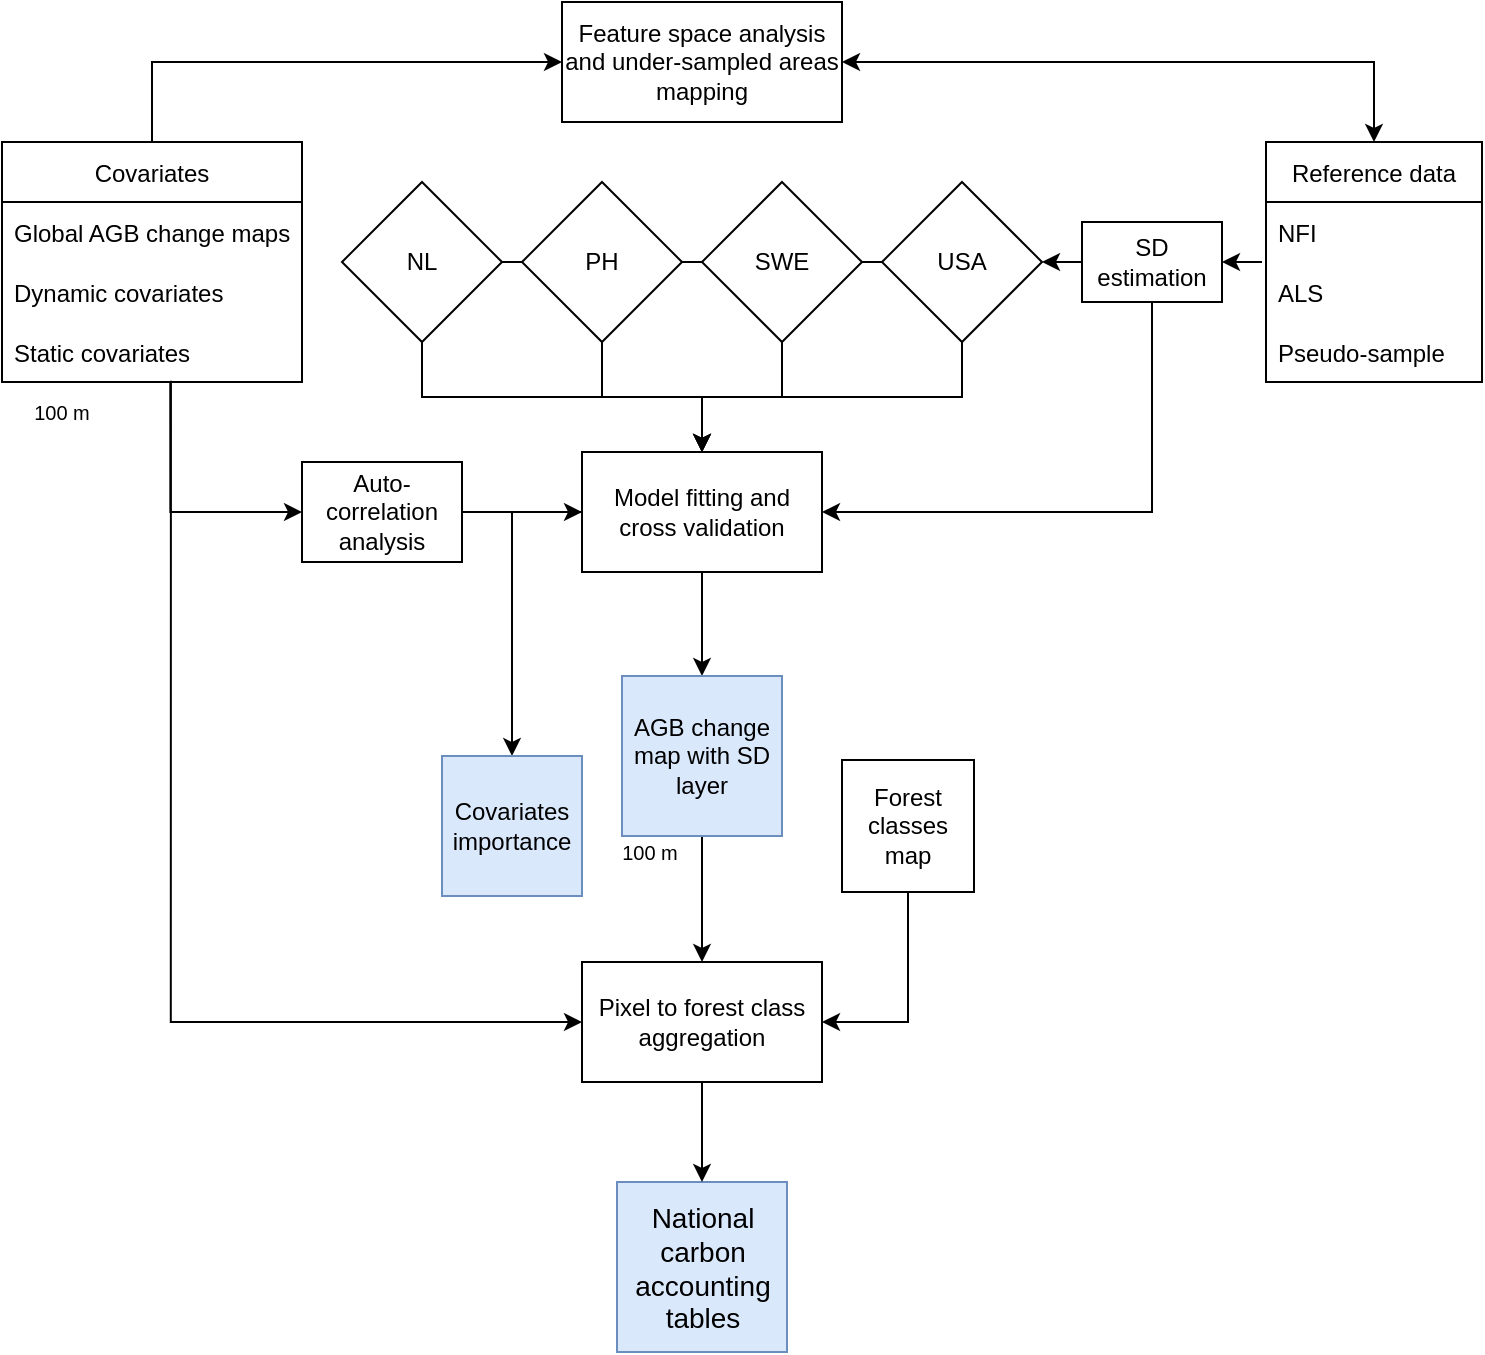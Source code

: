 <mxfile version="20.5.1" type="github">
  <diagram id="7FCCXjIass0c8LGfuhQM" name="Page-1">
    <mxGraphModel dx="1483" dy="840" grid="1" gridSize="10" guides="1" tooltips="1" connect="1" arrows="1" fold="1" page="1" pageScale="1" pageWidth="850" pageHeight="1100" math="0" shadow="0">
      <root>
        <mxCell id="0" />
        <mxCell id="1" parent="0" />
        <mxCell id="SapkT-yCN-9leXiu0YD5-1" style="edgeStyle=orthogonalEdgeStyle;rounded=0;orthogonalLoop=1;jettySize=auto;html=1;exitX=0.5;exitY=1;exitDx=0;exitDy=0;entryX=0.5;entryY=0;entryDx=0;entryDy=0;" parent="1" source="teEx1f5QK_VXIkJfzbQ1-2" target="teEx1f5QK_VXIkJfzbQ1-53" edge="1">
          <mxGeometry relative="1" as="geometry" />
        </mxCell>
        <mxCell id="SapkT-yCN-9leXiu0YD5-19" style="edgeStyle=orthogonalEdgeStyle;rounded=0;orthogonalLoop=1;jettySize=auto;html=1;exitX=0;exitY=0.5;exitDx=0;exitDy=0;entryX=0.5;entryY=0;entryDx=0;entryDy=0;fontColor=default;" parent="1" source="teEx1f5QK_VXIkJfzbQ1-2" target="SapkT-yCN-9leXiu0YD5-23" edge="1">
          <mxGeometry relative="1" as="geometry">
            <mxPoint x="305" y="607" as="targetPoint" />
          </mxGeometry>
        </mxCell>
        <mxCell id="teEx1f5QK_VXIkJfzbQ1-2" value="Model fitting and cross validation" style="rounded=0;whiteSpace=wrap;html=1;" parent="1" vertex="1">
          <mxGeometry x="340" y="455" width="120" height="60" as="geometry" />
        </mxCell>
        <mxCell id="teEx1f5QK_VXIkJfzbQ1-40" style="edgeStyle=orthogonalEdgeStyle;rounded=0;orthogonalLoop=1;jettySize=auto;html=1;exitX=0;exitY=0.5;exitDx=0;exitDy=0;entryX=1;entryY=0.5;entryDx=0;entryDy=0;fontSize=10;" parent="1" source="teEx1f5QK_VXIkJfzbQ1-4" target="teEx1f5QK_VXIkJfzbQ1-26" edge="1">
          <mxGeometry relative="1" as="geometry" />
        </mxCell>
        <mxCell id="SapkT-yCN-9leXiu0YD5-3" style="edgeStyle=orthogonalEdgeStyle;rounded=0;orthogonalLoop=1;jettySize=auto;html=1;exitX=0.5;exitY=1;exitDx=0;exitDy=0;entryX=1;entryY=0.5;entryDx=0;entryDy=0;" parent="1" source="teEx1f5QK_VXIkJfzbQ1-4" target="teEx1f5QK_VXIkJfzbQ1-2" edge="1">
          <mxGeometry relative="1" as="geometry" />
        </mxCell>
        <mxCell id="teEx1f5QK_VXIkJfzbQ1-4" value="SD estimation" style="rounded=0;whiteSpace=wrap;html=1;" parent="1" vertex="1">
          <mxGeometry x="590" y="340" width="70" height="40" as="geometry" />
        </mxCell>
        <mxCell id="SapkT-yCN-9leXiu0YD5-10" style="edgeStyle=orthogonalEdgeStyle;rounded=0;orthogonalLoop=1;jettySize=auto;html=1;exitX=0.531;exitY=0.993;exitDx=0;exitDy=0;exitPerimeter=0;startArrow=none;" parent="1" source="SapkT-yCN-9leXiu0YD5-11" edge="1">
          <mxGeometry relative="1" as="geometry">
            <mxPoint x="230" y="485" as="targetPoint" />
          </mxGeometry>
        </mxCell>
        <mxCell id="udOXeqOPOwT8TV3Jfvcm-2" style="edgeStyle=orthogonalEdgeStyle;rounded=0;orthogonalLoop=1;jettySize=auto;html=1;exitX=0.5;exitY=0;exitDx=0;exitDy=0;entryX=0;entryY=0.5;entryDx=0;entryDy=0;" edge="1" parent="1" source="teEx1f5QK_VXIkJfzbQ1-7" target="udOXeqOPOwT8TV3Jfvcm-1">
          <mxGeometry relative="1" as="geometry" />
        </mxCell>
        <mxCell id="teEx1f5QK_VXIkJfzbQ1-7" value="Covariates" style="swimlane;fontStyle=0;childLayout=stackLayout;horizontal=1;startSize=30;horizontalStack=0;resizeParent=1;resizeParentMax=0;resizeLast=0;collapsible=1;marginBottom=0;" parent="1" vertex="1">
          <mxGeometry x="50" y="300" width="150" height="120" as="geometry">
            <mxRectangle x="350" y="250" width="100" height="30" as="alternateBounds" />
          </mxGeometry>
        </mxCell>
        <mxCell id="teEx1f5QK_VXIkJfzbQ1-8" value="Global AGB change maps" style="text;strokeColor=none;fillColor=none;align=left;verticalAlign=middle;spacingLeft=4;spacingRight=4;overflow=hidden;points=[[0,0.5],[1,0.5]];portConstraint=eastwest;rotatable=0;" parent="teEx1f5QK_VXIkJfzbQ1-7" vertex="1">
          <mxGeometry y="30" width="150" height="30" as="geometry" />
        </mxCell>
        <mxCell id="teEx1f5QK_VXIkJfzbQ1-9" value="Dynamic covariates" style="text;strokeColor=none;fillColor=none;align=left;verticalAlign=middle;spacingLeft=4;spacingRight=4;overflow=hidden;points=[[0,0.5],[1,0.5]];portConstraint=eastwest;rotatable=0;" parent="teEx1f5QK_VXIkJfzbQ1-7" vertex="1">
          <mxGeometry y="60" width="150" height="30" as="geometry" />
        </mxCell>
        <mxCell id="teEx1f5QK_VXIkJfzbQ1-10" value="Static covariates" style="text;strokeColor=none;fillColor=none;align=left;verticalAlign=middle;spacingLeft=4;spacingRight=4;overflow=hidden;points=[[0,0.5],[1,0.5]];portConstraint=eastwest;rotatable=0;" parent="teEx1f5QK_VXIkJfzbQ1-7" vertex="1">
          <mxGeometry y="90" width="150" height="30" as="geometry" />
        </mxCell>
        <mxCell id="teEx1f5QK_VXIkJfzbQ1-49" style="edgeStyle=orthogonalEdgeStyle;rounded=0;orthogonalLoop=1;jettySize=auto;html=1;entryX=1;entryY=0.5;entryDx=0;entryDy=0;fontSize=10;" parent="1" target="teEx1f5QK_VXIkJfzbQ1-4" edge="1">
          <mxGeometry relative="1" as="geometry">
            <mxPoint x="680" y="360" as="sourcePoint" />
          </mxGeometry>
        </mxCell>
        <mxCell id="udOXeqOPOwT8TV3Jfvcm-3" style="edgeStyle=orthogonalEdgeStyle;rounded=0;orthogonalLoop=1;jettySize=auto;html=1;exitX=0.5;exitY=0;exitDx=0;exitDy=0;entryX=1;entryY=0.5;entryDx=0;entryDy=0;startArrow=classic;startFill=1;" edge="1" parent="1" source="teEx1f5QK_VXIkJfzbQ1-11" target="udOXeqOPOwT8TV3Jfvcm-1">
          <mxGeometry relative="1" as="geometry" />
        </mxCell>
        <mxCell id="teEx1f5QK_VXIkJfzbQ1-11" value="Reference data" style="swimlane;fontStyle=0;childLayout=stackLayout;horizontal=1;startSize=30;horizontalStack=0;resizeParent=1;resizeParentMax=0;resizeLast=0;collapsible=1;marginBottom=0;" parent="1" vertex="1">
          <mxGeometry x="682" y="300" width="108" height="120" as="geometry">
            <mxRectangle x="350" y="250" width="100" height="30" as="alternateBounds" />
          </mxGeometry>
        </mxCell>
        <mxCell id="teEx1f5QK_VXIkJfzbQ1-12" value="NFI" style="text;strokeColor=none;fillColor=none;align=left;verticalAlign=middle;spacingLeft=4;spacingRight=4;overflow=hidden;points=[[0,0.5],[1,0.5]];portConstraint=eastwest;rotatable=0;" parent="teEx1f5QK_VXIkJfzbQ1-11" vertex="1">
          <mxGeometry y="30" width="108" height="30" as="geometry" />
        </mxCell>
        <mxCell id="teEx1f5QK_VXIkJfzbQ1-13" value="ALS" style="text;strokeColor=none;fillColor=none;align=left;verticalAlign=middle;spacingLeft=4;spacingRight=4;overflow=hidden;points=[[0,0.5],[1,0.5]];portConstraint=eastwest;rotatable=0;" parent="teEx1f5QK_VXIkJfzbQ1-11" vertex="1">
          <mxGeometry y="60" width="108" height="30" as="geometry" />
        </mxCell>
        <mxCell id="teEx1f5QK_VXIkJfzbQ1-14" value="Pseudo-sample" style="text;strokeColor=none;fillColor=none;align=left;verticalAlign=middle;spacingLeft=4;spacingRight=4;overflow=hidden;points=[[0,0.5],[1,0.5]];portConstraint=eastwest;rotatable=0;" parent="teEx1f5QK_VXIkJfzbQ1-11" vertex="1">
          <mxGeometry y="90" width="108" height="30" as="geometry" />
        </mxCell>
        <mxCell id="asTnqt45lLxpINR-L1pG-8" style="edgeStyle=orthogonalEdgeStyle;rounded=0;orthogonalLoop=1;jettySize=auto;html=1;exitX=1;exitY=0.5;exitDx=0;exitDy=0;entryX=0;entryY=0.5;entryDx=0;entryDy=0;endArrow=none;endFill=0;" parent="1" source="teEx1f5QK_VXIkJfzbQ1-15" target="teEx1f5QK_VXIkJfzbQ1-24" edge="1">
          <mxGeometry relative="1" as="geometry" />
        </mxCell>
        <mxCell id="SapkT-yCN-9leXiu0YD5-8" style="edgeStyle=orthogonalEdgeStyle;rounded=0;orthogonalLoop=1;jettySize=auto;html=1;exitX=0.5;exitY=1;exitDx=0;exitDy=0;entryX=0.5;entryY=0;entryDx=0;entryDy=0;" parent="1" source="teEx1f5QK_VXIkJfzbQ1-15" target="teEx1f5QK_VXIkJfzbQ1-2" edge="1">
          <mxGeometry relative="1" as="geometry">
            <mxPoint x="390" y="460" as="targetPoint" />
          </mxGeometry>
        </mxCell>
        <mxCell id="teEx1f5QK_VXIkJfzbQ1-15" value="NL" style="rhombus;whiteSpace=wrap;html=1;" parent="1" vertex="1">
          <mxGeometry x="220" y="320" width="80" height="80" as="geometry" />
        </mxCell>
        <mxCell id="asTnqt45lLxpINR-L1pG-9" style="edgeStyle=orthogonalEdgeStyle;rounded=0;orthogonalLoop=1;jettySize=auto;html=1;exitX=1;exitY=0.5;exitDx=0;exitDy=0;entryX=0;entryY=0.5;entryDx=0;entryDy=0;endArrow=none;endFill=0;" parent="1" source="teEx1f5QK_VXIkJfzbQ1-24" target="teEx1f5QK_VXIkJfzbQ1-25" edge="1">
          <mxGeometry relative="1" as="geometry" />
        </mxCell>
        <mxCell id="SapkT-yCN-9leXiu0YD5-5" style="edgeStyle=orthogonalEdgeStyle;rounded=0;orthogonalLoop=1;jettySize=auto;html=1;exitX=0.5;exitY=1;exitDx=0;exitDy=0;entryX=0.5;entryY=0;entryDx=0;entryDy=0;" parent="1" source="teEx1f5QK_VXIkJfzbQ1-24" target="teEx1f5QK_VXIkJfzbQ1-2" edge="1">
          <mxGeometry relative="1" as="geometry" />
        </mxCell>
        <mxCell id="teEx1f5QK_VXIkJfzbQ1-24" value="PH" style="rhombus;whiteSpace=wrap;html=1;" parent="1" vertex="1">
          <mxGeometry x="310" y="320" width="80" height="80" as="geometry" />
        </mxCell>
        <mxCell id="asTnqt45lLxpINR-L1pG-10" style="edgeStyle=orthogonalEdgeStyle;rounded=0;orthogonalLoop=1;jettySize=auto;html=1;exitX=1;exitY=0.5;exitDx=0;exitDy=0;entryX=0;entryY=0.5;entryDx=0;entryDy=0;endArrow=none;endFill=0;" parent="1" source="teEx1f5QK_VXIkJfzbQ1-25" target="teEx1f5QK_VXIkJfzbQ1-26" edge="1">
          <mxGeometry relative="1" as="geometry" />
        </mxCell>
        <mxCell id="SapkT-yCN-9leXiu0YD5-6" style="edgeStyle=orthogonalEdgeStyle;rounded=0;orthogonalLoop=1;jettySize=auto;html=1;exitX=0.5;exitY=1;exitDx=0;exitDy=0;entryX=0.5;entryY=0;entryDx=0;entryDy=0;" parent="1" source="teEx1f5QK_VXIkJfzbQ1-25" target="teEx1f5QK_VXIkJfzbQ1-2" edge="1">
          <mxGeometry relative="1" as="geometry">
            <mxPoint x="400" y="440" as="targetPoint" />
          </mxGeometry>
        </mxCell>
        <mxCell id="teEx1f5QK_VXIkJfzbQ1-25" value="SWE" style="rhombus;whiteSpace=wrap;html=1;" parent="1" vertex="1">
          <mxGeometry x="400" y="320" width="80" height="80" as="geometry" />
        </mxCell>
        <mxCell id="SapkT-yCN-9leXiu0YD5-7" style="edgeStyle=orthogonalEdgeStyle;rounded=0;orthogonalLoop=1;jettySize=auto;html=1;exitX=0.5;exitY=1;exitDx=0;exitDy=0;entryX=0.5;entryY=0;entryDx=0;entryDy=0;" parent="1" source="teEx1f5QK_VXIkJfzbQ1-26" target="teEx1f5QK_VXIkJfzbQ1-2" edge="1">
          <mxGeometry relative="1" as="geometry">
            <mxPoint x="400" y="440" as="targetPoint" />
          </mxGeometry>
        </mxCell>
        <mxCell id="teEx1f5QK_VXIkJfzbQ1-26" value="USA" style="rhombus;whiteSpace=wrap;html=1;" parent="1" vertex="1">
          <mxGeometry x="490" y="320" width="80" height="80" as="geometry" />
        </mxCell>
        <mxCell id="HY1Ie6rke9uAVWFBcpWW-4" style="edgeStyle=orthogonalEdgeStyle;rounded=0;orthogonalLoop=1;jettySize=auto;html=1;exitX=0.5;exitY=1;exitDx=0;exitDy=0;entryX=1;entryY=0.5;entryDx=0;entryDy=0;" parent="1" source="teEx1f5QK_VXIkJfzbQ1-39" target="HY1Ie6rke9uAVWFBcpWW-2" edge="1">
          <mxGeometry relative="1" as="geometry" />
        </mxCell>
        <mxCell id="teEx1f5QK_VXIkJfzbQ1-39" value="&lt;span style=&quot;font-size: 12px;&quot;&gt;Forest classes map&lt;/span&gt;" style="whiteSpace=wrap;html=1;aspect=fixed;fontSize=10;" parent="1" vertex="1">
          <mxGeometry x="470" y="609" width="66" height="66" as="geometry" />
        </mxCell>
        <mxCell id="HY1Ie6rke9uAVWFBcpWW-11" style="edgeStyle=orthogonalEdgeStyle;rounded=0;orthogonalLoop=1;jettySize=auto;html=1;exitX=0.5;exitY=1;exitDx=0;exitDy=0;entryX=0.5;entryY=0;entryDx=0;entryDy=0;fontSize=10;" parent="1" source="teEx1f5QK_VXIkJfzbQ1-53" target="HY1Ie6rke9uAVWFBcpWW-2" edge="1">
          <mxGeometry relative="1" as="geometry" />
        </mxCell>
        <mxCell id="teEx1f5QK_VXIkJfzbQ1-53" value="&lt;span style=&quot;font-size: 12px;&quot;&gt;AGB change map with SD layer&lt;/span&gt;" style="whiteSpace=wrap;html=1;aspect=fixed;fontSize=10;fillColor=#dae8fc;strokeColor=#6c8ebf;" parent="1" vertex="1">
          <mxGeometry x="360" y="567" width="80" height="80" as="geometry" />
        </mxCell>
        <mxCell id="asTnqt45lLxpINR-L1pG-4" value="&lt;font style=&quot;font-size: 14px;&quot;&gt;National carbon accounting tables&lt;/font&gt;" style="whiteSpace=wrap;html=1;aspect=fixed;fontSize=10;fillColor=#dae8fc;strokeColor=#6c8ebf;" parent="1" vertex="1">
          <mxGeometry x="357.5" y="820" width="85" height="85" as="geometry" />
        </mxCell>
        <mxCell id="SapkT-yCN-9leXiu0YD5-13" style="edgeStyle=orthogonalEdgeStyle;rounded=0;orthogonalLoop=1;jettySize=auto;html=1;exitX=1;exitY=0.5;exitDx=0;exitDy=0;entryX=0;entryY=0.5;entryDx=0;entryDy=0;" parent="1" source="SapkT-yCN-9leXiu0YD5-11" target="teEx1f5QK_VXIkJfzbQ1-2" edge="1">
          <mxGeometry relative="1" as="geometry" />
        </mxCell>
        <mxCell id="SapkT-yCN-9leXiu0YD5-11" value="Auto-correlation analysis" style="rounded=0;whiteSpace=wrap;html=1;" parent="1" vertex="1">
          <mxGeometry x="200" y="460" width="80" height="50" as="geometry" />
        </mxCell>
        <mxCell id="SapkT-yCN-9leXiu0YD5-12" value="" style="edgeStyle=orthogonalEdgeStyle;rounded=0;orthogonalLoop=1;jettySize=auto;html=1;exitX=0.563;exitY=0.979;exitDx=0;exitDy=0;exitPerimeter=0;endArrow=classic;entryX=0;entryY=0.5;entryDx=0;entryDy=0;endFill=1;" parent="1" source="teEx1f5QK_VXIkJfzbQ1-10" target="HY1Ie6rke9uAVWFBcpWW-2" edge="1">
          <mxGeometry relative="1" as="geometry">
            <mxPoint x="129.65" y="419.79" as="sourcePoint" />
            <mxPoint x="230" y="485" as="targetPoint" />
          </mxGeometry>
        </mxCell>
        <mxCell id="SapkT-yCN-9leXiu0YD5-23" value="&lt;span style=&quot;font-size: 12px;&quot;&gt;Covariates importance&lt;/span&gt;" style="whiteSpace=wrap;html=1;aspect=fixed;fontSize=10;fillColor=#dae8fc;strokeColor=#6c8ebf;" parent="1" vertex="1">
          <mxGeometry x="270" y="607" width="70" height="70" as="geometry" />
        </mxCell>
        <mxCell id="SapkT-yCN-9leXiu0YD5-27" value="" style="edgeStyle=orthogonalEdgeStyle;rounded=0;orthogonalLoop=1;jettySize=auto;html=1;exitX=0.561;exitY=1.014;exitDx=0;exitDy=0;exitPerimeter=0;endArrow=classic;entryX=0;entryY=0.5;entryDx=0;entryDy=0;endFill=1;" parent="1" source="teEx1f5QK_VXIkJfzbQ1-10" target="SapkT-yCN-9leXiu0YD5-11" edge="1">
          <mxGeometry relative="1" as="geometry">
            <mxPoint x="139.65" y="429.79" as="sourcePoint" />
            <mxPoint x="375" y="715" as="targetPoint" />
          </mxGeometry>
        </mxCell>
        <mxCell id="HY1Ie6rke9uAVWFBcpWW-5" style="edgeStyle=orthogonalEdgeStyle;rounded=0;orthogonalLoop=1;jettySize=auto;html=1;exitX=0.5;exitY=1;exitDx=0;exitDy=0;entryX=0.5;entryY=0;entryDx=0;entryDy=0;" parent="1" source="HY1Ie6rke9uAVWFBcpWW-2" target="asTnqt45lLxpINR-L1pG-4" edge="1">
          <mxGeometry relative="1" as="geometry" />
        </mxCell>
        <mxCell id="HY1Ie6rke9uAVWFBcpWW-2" value="Pixel to forest class aggregation" style="rounded=0;whiteSpace=wrap;html=1;" parent="1" vertex="1">
          <mxGeometry x="340" y="710" width="120" height="60" as="geometry" />
        </mxCell>
        <mxCell id="HY1Ie6rke9uAVWFBcpWW-6" value="&lt;font style=&quot;font-size: 10px;&quot;&gt;100 m&lt;/font&gt;" style="text;html=1;strokeColor=none;fillColor=none;align=center;verticalAlign=middle;whiteSpace=wrap;rounded=0;" parent="1" vertex="1">
          <mxGeometry x="50" y="420" width="60" height="30" as="geometry" />
        </mxCell>
        <mxCell id="HY1Ie6rke9uAVWFBcpWW-7" value="&lt;font style=&quot;font-size: 10px;&quot;&gt;100 m&lt;/font&gt;" style="text;html=1;strokeColor=none;fillColor=none;align=center;verticalAlign=middle;whiteSpace=wrap;rounded=0;" parent="1" vertex="1">
          <mxGeometry x="344" y="640" width="60" height="30" as="geometry" />
        </mxCell>
        <mxCell id="udOXeqOPOwT8TV3Jfvcm-1" value="Feature space analysis and under-sampled areas mapping" style="rounded=0;whiteSpace=wrap;html=1;" vertex="1" parent="1">
          <mxGeometry x="330" y="230" width="140" height="60" as="geometry" />
        </mxCell>
      </root>
    </mxGraphModel>
  </diagram>
</mxfile>
